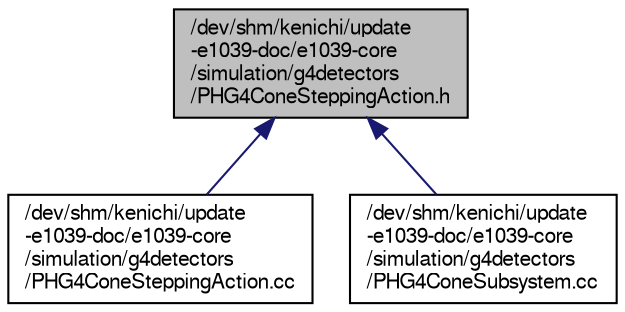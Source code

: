 digraph "/dev/shm/kenichi/update-e1039-doc/e1039-core/simulation/g4detectors/PHG4ConeSteppingAction.h"
{
  bgcolor="transparent";
  edge [fontname="FreeSans",fontsize="10",labelfontname="FreeSans",labelfontsize="10"];
  node [fontname="FreeSans",fontsize="10",shape=record];
  Node1 [label="/dev/shm/kenichi/update\l-e1039-doc/e1039-core\l/simulation/g4detectors\l/PHG4ConeSteppingAction.h",height=0.2,width=0.4,color="black", fillcolor="grey75", style="filled" fontcolor="black"];
  Node1 -> Node2 [dir="back",color="midnightblue",fontsize="10",style="solid",fontname="FreeSans"];
  Node2 [label="/dev/shm/kenichi/update\l-e1039-doc/e1039-core\l/simulation/g4detectors\l/PHG4ConeSteppingAction.cc",height=0.2,width=0.4,color="black",URL="$d3/d4a/PHG4ConeSteppingAction_8cc.html"];
  Node1 -> Node3 [dir="back",color="midnightblue",fontsize="10",style="solid",fontname="FreeSans"];
  Node3 [label="/dev/shm/kenichi/update\l-e1039-doc/e1039-core\l/simulation/g4detectors\l/PHG4ConeSubsystem.cc",height=0.2,width=0.4,color="black",URL="$d4/de9/PHG4ConeSubsystem_8cc.html"];
}
